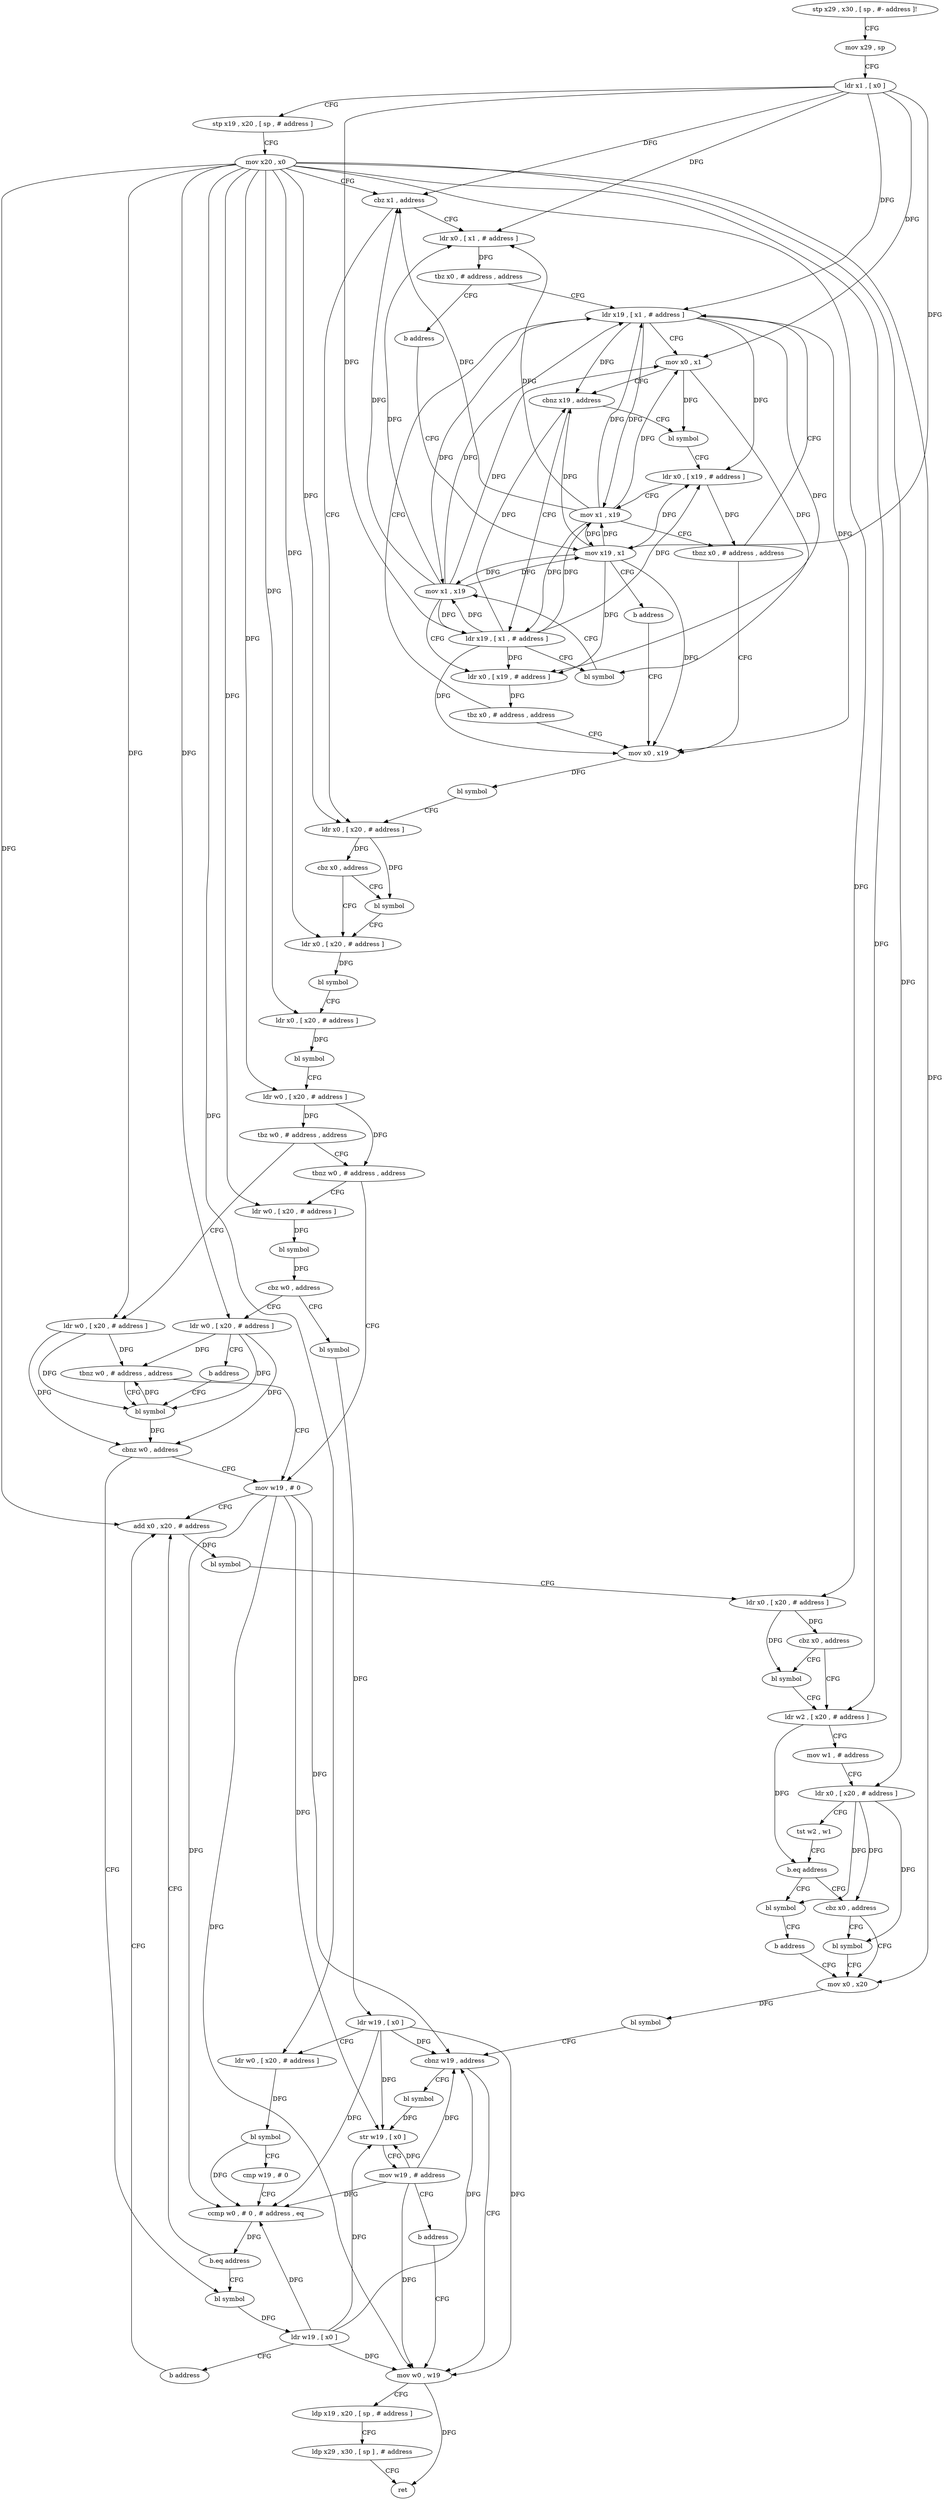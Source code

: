 digraph "func" {
"4279712" [label = "stp x29 , x30 , [ sp , #- address ]!" ]
"4279716" [label = "mov x29 , sp" ]
"4279720" [label = "ldr x1 , [ x0 ]" ]
"4279724" [label = "stp x19 , x20 , [ sp , # address ]" ]
"4279728" [label = "mov x20 , x0" ]
"4279732" [label = "cbz x1 , address" ]
"4279808" [label = "ldr x0 , [ x20 , # address ]" ]
"4279736" [label = "ldr x0 , [ x1 , # address ]" ]
"4279812" [label = "cbz x0 , address" ]
"4279820" [label = "ldr x0 , [ x20 , # address ]" ]
"4279816" [label = "bl symbol" ]
"4279740" [label = "tbz x0 , # address , address" ]
"4279768" [label = "ldr x19 , [ x1 , # address ]" ]
"4279744" [label = "b address" ]
"4279824" [label = "bl symbol" ]
"4279828" [label = "ldr x0 , [ x20 , # address ]" ]
"4279832" [label = "bl symbol" ]
"4279836" [label = "ldr w0 , [ x20 , # address ]" ]
"4279840" [label = "tbz w0 , # address , address" ]
"4279944" [label = "tbnz w0 , # address , address" ]
"4279844" [label = "ldr w0 , [ x20 , # address ]" ]
"4279772" [label = "mov x0 , x1" ]
"4279776" [label = "cbnz x19 , address" ]
"4279752" [label = "bl symbol" ]
"4279780" [label = "ldr x19 , [ x1 , # address ]" ]
"4280008" [label = "mov x19 , x1" ]
"4279860" [label = "mov w19 , # 0" ]
"4279948" [label = "ldr w0 , [ x20 , # address ]" ]
"4279848" [label = "tbnz w0 , # address , address" ]
"4279852" [label = "bl symbol" ]
"4279756" [label = "ldr x0 , [ x19 , # address ]" ]
"4279760" [label = "mov x1 , x19" ]
"4279764" [label = "tbnz x0 , # address , address" ]
"4279800" [label = "mov x0 , x19" ]
"4279784" [label = "bl symbol" ]
"4279788" [label = "mov x1 , x19" ]
"4279792" [label = "ldr x0 , [ x19 , # address ]" ]
"4279796" [label = "tbz x0 , # address , address" ]
"4280012" [label = "b address" ]
"4279864" [label = "add x0 , x20 , # address" ]
"4279952" [label = "bl symbol" ]
"4279956" [label = "cbz w0 , address" ]
"4280016" [label = "ldr w0 , [ x20 , # address ]" ]
"4279960" [label = "bl symbol" ]
"4279856" [label = "cbnz w0 , address" ]
"4279988" [label = "bl symbol" ]
"4279804" [label = "bl symbol" ]
"4279884" [label = "ldr w2 , [ x20 , # address ]" ]
"4279888" [label = "mov w1 , # address" ]
"4279892" [label = "ldr x0 , [ x20 , # address ]" ]
"4279896" [label = "tst w2 , w1" ]
"4279900" [label = "b.eq address" ]
"4280000" [label = "bl symbol" ]
"4279904" [label = "cbz x0 , address" ]
"4279880" [label = "bl symbol" ]
"4280020" [label = "b address" ]
"4279964" [label = "ldr w19 , [ x0 ]" ]
"4279968" [label = "ldr w0 , [ x20 , # address ]" ]
"4279972" [label = "bl symbol" ]
"4279976" [label = "cmp w19 , # 0" ]
"4279980" [label = "ccmp w0 , # 0 , # address , eq" ]
"4279984" [label = "b.eq address" ]
"4279992" [label = "ldr w19 , [ x0 ]" ]
"4279996" [label = "b address" ]
"4280004" [label = "b address" ]
"4279912" [label = "mov x0 , x20" ]
"4279908" [label = "bl symbol" ]
"4279868" [label = "bl symbol" ]
"4279872" [label = "ldr x0 , [ x20 , # address ]" ]
"4279876" [label = "cbz x0 , address" ]
"4279916" [label = "bl symbol" ]
"4279920" [label = "cbnz w19 , address" ]
"4280024" [label = "bl symbol" ]
"4279924" [label = "mov w0 , w19" ]
"4280028" [label = "str w19 , [ x0 ]" ]
"4280032" [label = "mov w19 , # address" ]
"4280036" [label = "b address" ]
"4279928" [label = "ldp x19 , x20 , [ sp , # address ]" ]
"4279932" [label = "ldp x29 , x30 , [ sp ] , # address" ]
"4279936" [label = "ret" ]
"4279712" -> "4279716" [ label = "CFG" ]
"4279716" -> "4279720" [ label = "CFG" ]
"4279720" -> "4279724" [ label = "CFG" ]
"4279720" -> "4279732" [ label = "DFG" ]
"4279720" -> "4279736" [ label = "DFG" ]
"4279720" -> "4279768" [ label = "DFG" ]
"4279720" -> "4279772" [ label = "DFG" ]
"4279720" -> "4279780" [ label = "DFG" ]
"4279720" -> "4280008" [ label = "DFG" ]
"4279724" -> "4279728" [ label = "CFG" ]
"4279728" -> "4279732" [ label = "CFG" ]
"4279728" -> "4279808" [ label = "DFG" ]
"4279728" -> "4279820" [ label = "DFG" ]
"4279728" -> "4279828" [ label = "DFG" ]
"4279728" -> "4279836" [ label = "DFG" ]
"4279728" -> "4279844" [ label = "DFG" ]
"4279728" -> "4279948" [ label = "DFG" ]
"4279728" -> "4279864" [ label = "DFG" ]
"4279728" -> "4279872" [ label = "DFG" ]
"4279728" -> "4280016" [ label = "DFG" ]
"4279728" -> "4279968" [ label = "DFG" ]
"4279728" -> "4279884" [ label = "DFG" ]
"4279728" -> "4279892" [ label = "DFG" ]
"4279728" -> "4279912" [ label = "DFG" ]
"4279732" -> "4279808" [ label = "CFG" ]
"4279732" -> "4279736" [ label = "CFG" ]
"4279808" -> "4279812" [ label = "DFG" ]
"4279808" -> "4279816" [ label = "DFG" ]
"4279736" -> "4279740" [ label = "DFG" ]
"4279812" -> "4279820" [ label = "CFG" ]
"4279812" -> "4279816" [ label = "CFG" ]
"4279820" -> "4279824" [ label = "DFG" ]
"4279816" -> "4279820" [ label = "CFG" ]
"4279740" -> "4279768" [ label = "CFG" ]
"4279740" -> "4279744" [ label = "CFG" ]
"4279768" -> "4279772" [ label = "CFG" ]
"4279768" -> "4279776" [ label = "DFG" ]
"4279768" -> "4279756" [ label = "DFG" ]
"4279768" -> "4279760" [ label = "DFG" ]
"4279768" -> "4279788" [ label = "DFG" ]
"4279768" -> "4279792" [ label = "DFG" ]
"4279768" -> "4279800" [ label = "DFG" ]
"4279744" -> "4280008" [ label = "CFG" ]
"4279824" -> "4279828" [ label = "CFG" ]
"4279828" -> "4279832" [ label = "DFG" ]
"4279832" -> "4279836" [ label = "CFG" ]
"4279836" -> "4279840" [ label = "DFG" ]
"4279836" -> "4279944" [ label = "DFG" ]
"4279840" -> "4279944" [ label = "CFG" ]
"4279840" -> "4279844" [ label = "CFG" ]
"4279944" -> "4279860" [ label = "CFG" ]
"4279944" -> "4279948" [ label = "CFG" ]
"4279844" -> "4279848" [ label = "DFG" ]
"4279844" -> "4279852" [ label = "DFG" ]
"4279844" -> "4279856" [ label = "DFG" ]
"4279772" -> "4279776" [ label = "CFG" ]
"4279772" -> "4279752" [ label = "DFG" ]
"4279772" -> "4279784" [ label = "DFG" ]
"4279776" -> "4279752" [ label = "CFG" ]
"4279776" -> "4279780" [ label = "CFG" ]
"4279752" -> "4279756" [ label = "CFG" ]
"4279780" -> "4279784" [ label = "CFG" ]
"4279780" -> "4279776" [ label = "DFG" ]
"4279780" -> "4279756" [ label = "DFG" ]
"4279780" -> "4279760" [ label = "DFG" ]
"4279780" -> "4279788" [ label = "DFG" ]
"4279780" -> "4279792" [ label = "DFG" ]
"4279780" -> "4279800" [ label = "DFG" ]
"4280008" -> "4280012" [ label = "CFG" ]
"4280008" -> "4279776" [ label = "DFG" ]
"4280008" -> "4279756" [ label = "DFG" ]
"4280008" -> "4279760" [ label = "DFG" ]
"4280008" -> "4279788" [ label = "DFG" ]
"4280008" -> "4279792" [ label = "DFG" ]
"4280008" -> "4279800" [ label = "DFG" ]
"4279860" -> "4279864" [ label = "CFG" ]
"4279860" -> "4279980" [ label = "DFG" ]
"4279860" -> "4279920" [ label = "DFG" ]
"4279860" -> "4280028" [ label = "DFG" ]
"4279860" -> "4279924" [ label = "DFG" ]
"4279948" -> "4279952" [ label = "DFG" ]
"4279848" -> "4279860" [ label = "CFG" ]
"4279848" -> "4279852" [ label = "CFG" ]
"4279852" -> "4279856" [ label = "DFG" ]
"4279852" -> "4279848" [ label = "DFG" ]
"4279756" -> "4279760" [ label = "CFG" ]
"4279756" -> "4279764" [ label = "DFG" ]
"4279760" -> "4279764" [ label = "CFG" ]
"4279760" -> "4279732" [ label = "DFG" ]
"4279760" -> "4279736" [ label = "DFG" ]
"4279760" -> "4279768" [ label = "DFG" ]
"4279760" -> "4279772" [ label = "DFG" ]
"4279760" -> "4279780" [ label = "DFG" ]
"4279760" -> "4280008" [ label = "DFG" ]
"4279764" -> "4279800" [ label = "CFG" ]
"4279764" -> "4279768" [ label = "CFG" ]
"4279800" -> "4279804" [ label = "DFG" ]
"4279784" -> "4279788" [ label = "CFG" ]
"4279788" -> "4279792" [ label = "CFG" ]
"4279788" -> "4279732" [ label = "DFG" ]
"4279788" -> "4279736" [ label = "DFG" ]
"4279788" -> "4279768" [ label = "DFG" ]
"4279788" -> "4279772" [ label = "DFG" ]
"4279788" -> "4279780" [ label = "DFG" ]
"4279788" -> "4280008" [ label = "DFG" ]
"4279792" -> "4279796" [ label = "DFG" ]
"4279796" -> "4279768" [ label = "CFG" ]
"4279796" -> "4279800" [ label = "CFG" ]
"4280012" -> "4279800" [ label = "CFG" ]
"4279864" -> "4279868" [ label = "DFG" ]
"4279952" -> "4279956" [ label = "DFG" ]
"4279956" -> "4280016" [ label = "CFG" ]
"4279956" -> "4279960" [ label = "CFG" ]
"4280016" -> "4280020" [ label = "CFG" ]
"4280016" -> "4279848" [ label = "DFG" ]
"4280016" -> "4279852" [ label = "DFG" ]
"4280016" -> "4279856" [ label = "DFG" ]
"4279960" -> "4279964" [ label = "DFG" ]
"4279856" -> "4279988" [ label = "CFG" ]
"4279856" -> "4279860" [ label = "CFG" ]
"4279988" -> "4279992" [ label = "DFG" ]
"4279804" -> "4279808" [ label = "CFG" ]
"4279884" -> "4279888" [ label = "CFG" ]
"4279884" -> "4279900" [ label = "DFG" ]
"4279888" -> "4279892" [ label = "CFG" ]
"4279892" -> "4279896" [ label = "CFG" ]
"4279892" -> "4280000" [ label = "DFG" ]
"4279892" -> "4279904" [ label = "DFG" ]
"4279892" -> "4279908" [ label = "DFG" ]
"4279896" -> "4279900" [ label = "CFG" ]
"4279900" -> "4280000" [ label = "CFG" ]
"4279900" -> "4279904" [ label = "CFG" ]
"4280000" -> "4280004" [ label = "CFG" ]
"4279904" -> "4279912" [ label = "CFG" ]
"4279904" -> "4279908" [ label = "CFG" ]
"4279880" -> "4279884" [ label = "CFG" ]
"4280020" -> "4279852" [ label = "CFG" ]
"4279964" -> "4279968" [ label = "CFG" ]
"4279964" -> "4279980" [ label = "DFG" ]
"4279964" -> "4279920" [ label = "DFG" ]
"4279964" -> "4280028" [ label = "DFG" ]
"4279964" -> "4279924" [ label = "DFG" ]
"4279968" -> "4279972" [ label = "DFG" ]
"4279972" -> "4279976" [ label = "CFG" ]
"4279972" -> "4279980" [ label = "DFG" ]
"4279976" -> "4279980" [ label = "CFG" ]
"4279980" -> "4279984" [ label = "DFG" ]
"4279984" -> "4279864" [ label = "CFG" ]
"4279984" -> "4279988" [ label = "CFG" ]
"4279992" -> "4279996" [ label = "CFG" ]
"4279992" -> "4279980" [ label = "DFG" ]
"4279992" -> "4279920" [ label = "DFG" ]
"4279992" -> "4280028" [ label = "DFG" ]
"4279992" -> "4279924" [ label = "DFG" ]
"4279996" -> "4279864" [ label = "CFG" ]
"4280004" -> "4279912" [ label = "CFG" ]
"4279912" -> "4279916" [ label = "DFG" ]
"4279908" -> "4279912" [ label = "CFG" ]
"4279868" -> "4279872" [ label = "CFG" ]
"4279872" -> "4279876" [ label = "DFG" ]
"4279872" -> "4279880" [ label = "DFG" ]
"4279876" -> "4279884" [ label = "CFG" ]
"4279876" -> "4279880" [ label = "CFG" ]
"4279916" -> "4279920" [ label = "CFG" ]
"4279920" -> "4280024" [ label = "CFG" ]
"4279920" -> "4279924" [ label = "CFG" ]
"4280024" -> "4280028" [ label = "DFG" ]
"4279924" -> "4279928" [ label = "CFG" ]
"4279924" -> "4279936" [ label = "DFG" ]
"4280028" -> "4280032" [ label = "CFG" ]
"4280032" -> "4280036" [ label = "CFG" ]
"4280032" -> "4279980" [ label = "DFG" ]
"4280032" -> "4279920" [ label = "DFG" ]
"4280032" -> "4280028" [ label = "DFG" ]
"4280032" -> "4279924" [ label = "DFG" ]
"4280036" -> "4279924" [ label = "CFG" ]
"4279928" -> "4279932" [ label = "CFG" ]
"4279932" -> "4279936" [ label = "CFG" ]
}
